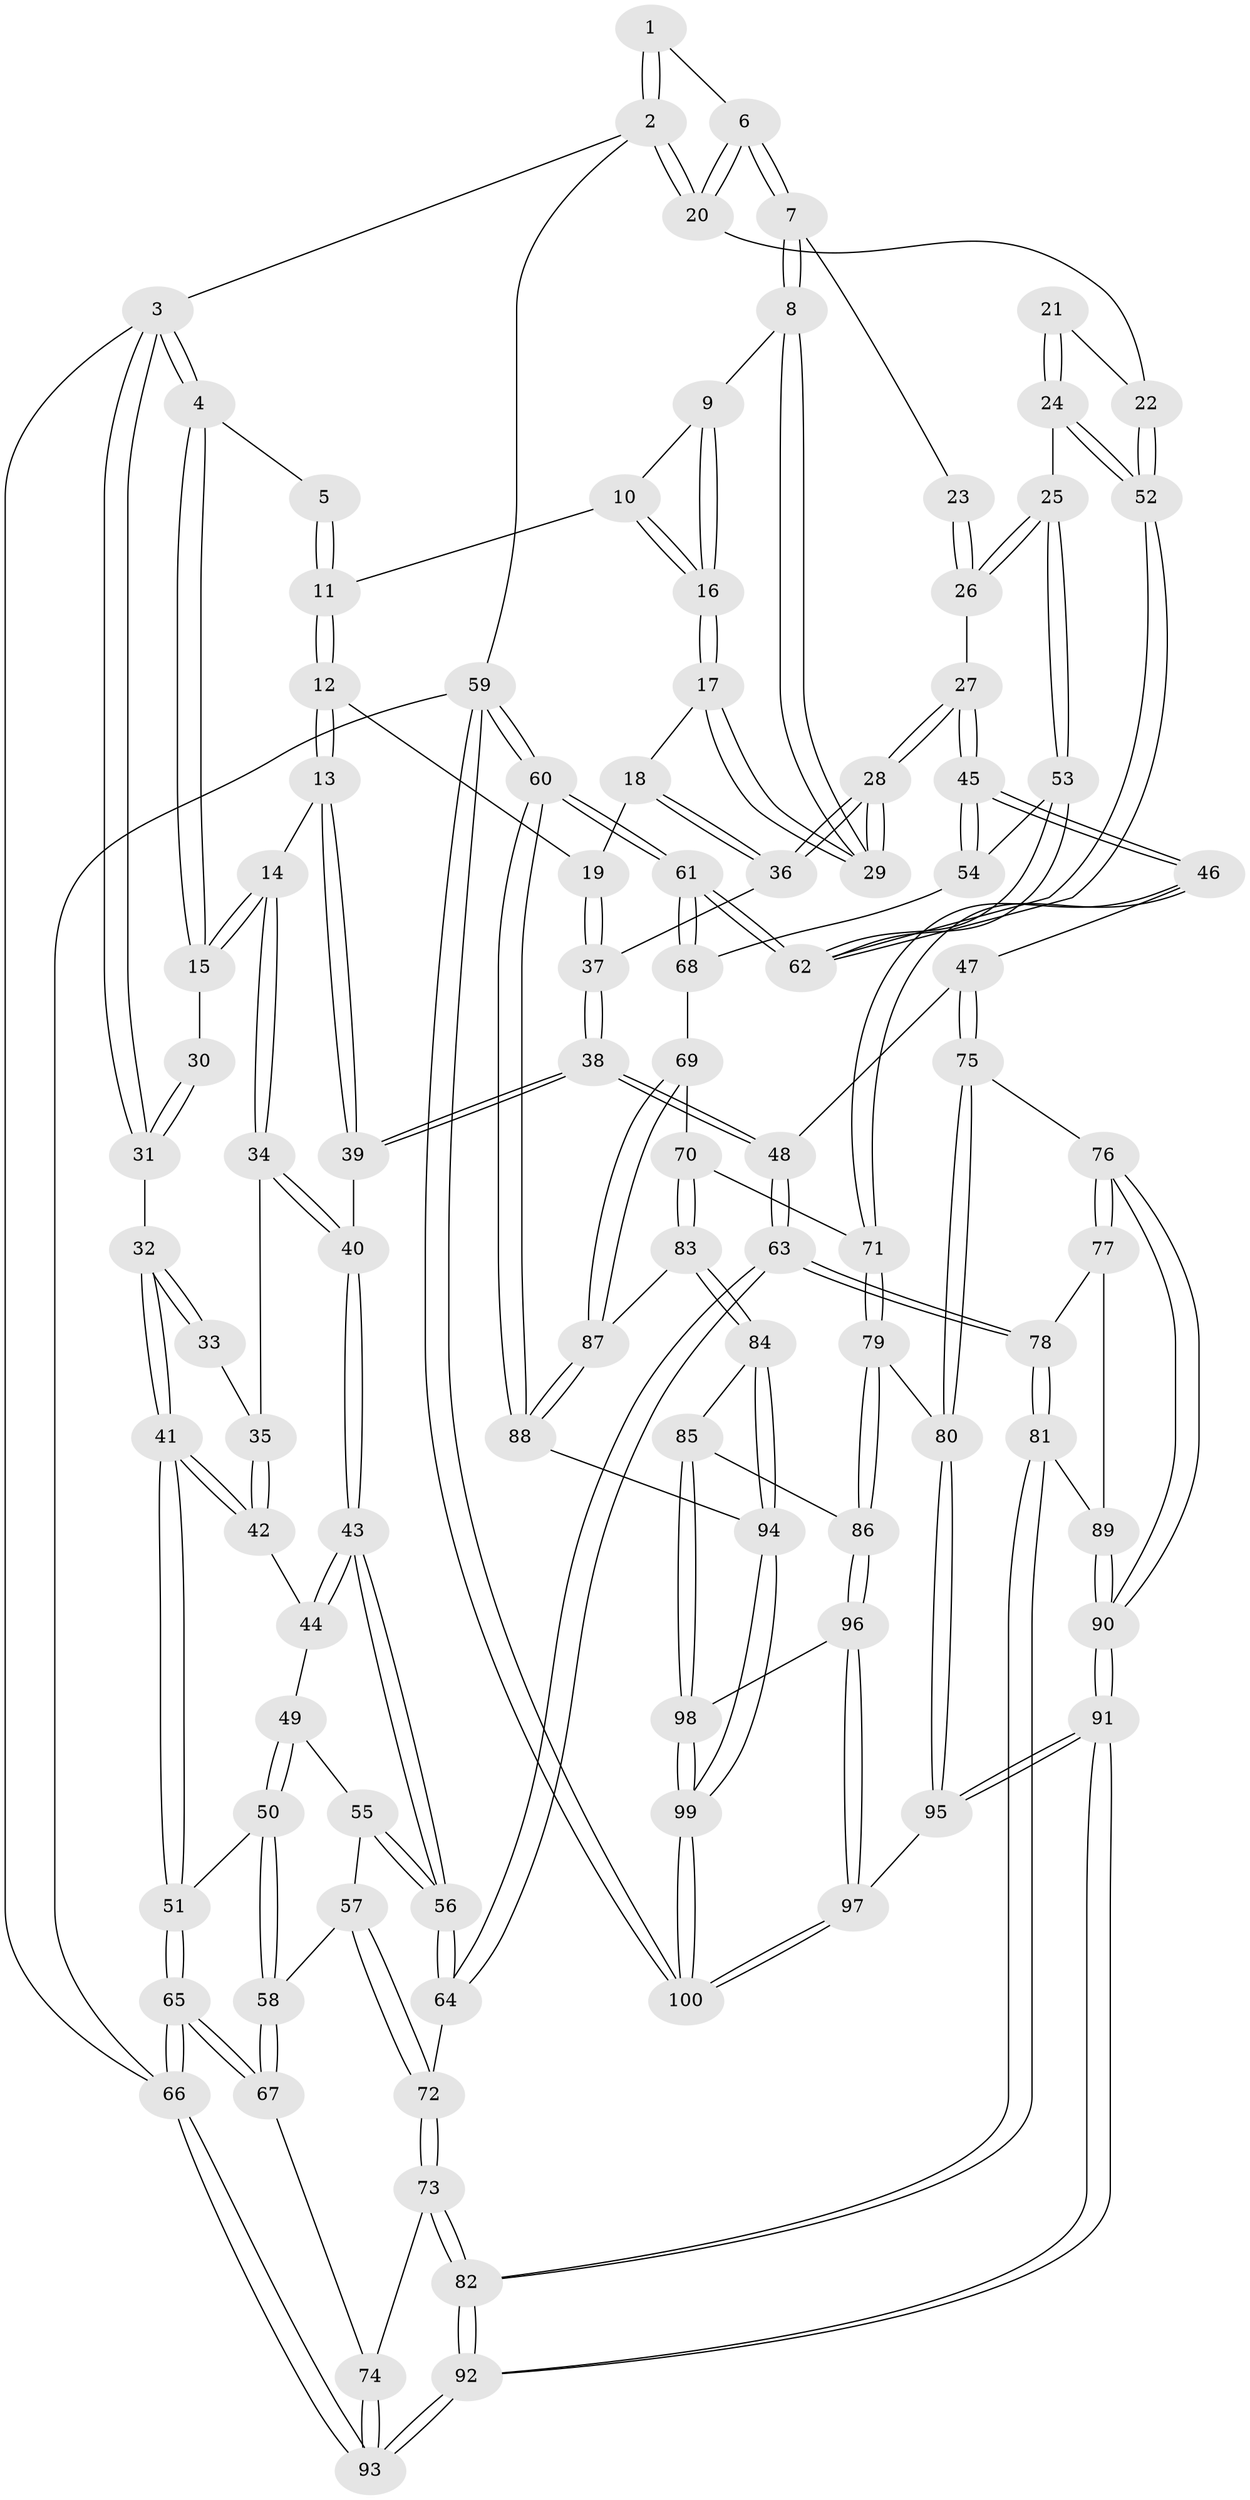 // coarse degree distribution, {5: 0.32, 4: 0.22, 3: 0.22, 2: 0.04, 7: 0.04, 6: 0.1, 8: 0.02, 10: 0.02, 9: 0.02}
// Generated by graph-tools (version 1.1) at 2025/05/03/04/25 22:05:46]
// undirected, 100 vertices, 247 edges
graph export_dot {
graph [start="1"]
  node [color=gray90,style=filled];
  1 [pos="+0.7295771308240464+0"];
  2 [pos="+1+0"];
  3 [pos="+0+0"];
  4 [pos="+0.2813842527832633+0"];
  5 [pos="+0.6881652805033447+0"];
  6 [pos="+0.822735837087828+0.08625086991135247"];
  7 [pos="+0.8211762425505568+0.09750320938106267"];
  8 [pos="+0.8207458718034617+0.09786578078668431"];
  9 [pos="+0.7974698392041565+0.10557548177583366"];
  10 [pos="+0.7022333873338413+0.04217210577728939"];
  11 [pos="+0.6445800660350224+0"];
  12 [pos="+0.5882031454277045+0.09878055745624245"];
  13 [pos="+0.4290905221619148+0.13214069607944884"];
  14 [pos="+0.3376290919567785+0.08529242493046228"];
  15 [pos="+0.30619812294144655+0.0170223095841319"];
  16 [pos="+0.7365965502454667+0.150442242626423"];
  17 [pos="+0.7350592881548111+0.15215200911322985"];
  18 [pos="+0.7103686740998311+0.16005558315517301"];
  19 [pos="+0.6173584212576695+0.13480400223258418"];
  20 [pos="+1+0"];
  21 [pos="+0.9021494212034744+0.11729648120348457"];
  22 [pos="+1+0"];
  23 [pos="+0.8791817348489107+0.12189599190789716"];
  24 [pos="+1+0.2936597242295039"];
  25 [pos="+0.9732445042716897+0.3071995200834508"];
  26 [pos="+0.9089138234150237+0.30556837631562717"];
  27 [pos="+0.8520191548919507+0.31651470557629835"];
  28 [pos="+0.8480685687887473+0.313822874585029"];
  29 [pos="+0.8324676921025834+0.2747960339624417"];
  30 [pos="+0.11121993318091436+0.11455582164090168"];
  31 [pos="+0+0"];
  32 [pos="+0+0.25843519714211766"];
  33 [pos="+0.11041223457876041+0.11738948525098243"];
  34 [pos="+0.2517282490479575+0.2593199258038478"];
  35 [pos="+0.09184161598066505+0.26243540008168764"];
  36 [pos="+0.7061026083254607+0.29066108669239604"];
  37 [pos="+0.6148324090163606+0.3168996366517395"];
  38 [pos="+0.5408066970326697+0.3900658056658517"];
  39 [pos="+0.5018186017026374+0.33804292419372545"];
  40 [pos="+0.26651817472029393+0.30090591645528997"];
  41 [pos="+0+0.2951263376366252"];
  42 [pos="+0.03670498752611155+0.2950868117571167"];
  43 [pos="+0.26280750824843424+0.42672780146278005"];
  44 [pos="+0.09258795489103834+0.3740968681820439"];
  45 [pos="+0.7839994799578885+0.4867150586228555"];
  46 [pos="+0.7562049092676226+0.5053262705117374"];
  47 [pos="+0.5912490967326178+0.4862363346187038"];
  48 [pos="+0.5385588517916478+0.44318367669667136"];
  49 [pos="+0.09362947538731517+0.4174840113582716"];
  50 [pos="+0.06445991376558165+0.46693162901048907"];
  51 [pos="+0+0.31603722955535934"];
  52 [pos="+1+0.27243384195463144"];
  53 [pos="+0.9353415524737808+0.48887463395813824"];
  54 [pos="+0.8993330447633554+0.5240080542770045"];
  55 [pos="+0.10176986175032167+0.4272435377821546"];
  56 [pos="+0.2864624513459293+0.4982181399802375"];
  57 [pos="+0.1589002886620474+0.5391577133581761"];
  58 [pos="+0.06898894284460914+0.5517991465915042"];
  59 [pos="+1+1"];
  60 [pos="+1+0.7653168026412288"];
  61 [pos="+1+0.6006343798014478"];
  62 [pos="+1+0.4932387582173623"];
  63 [pos="+0.371002246006199+0.5289671363173261"];
  64 [pos="+0.2934456346028822+0.5160731216670057"];
  65 [pos="+0+0.5882585272025376"];
  66 [pos="+0+1"];
  67 [pos="+0+0.6048502621194177"];
  68 [pos="+0.9114004919725559+0.5417841955522229"];
  69 [pos="+0.9155082004558522+0.6514879742407773"];
  70 [pos="+0.8094729272010155+0.6316565442869299"];
  71 [pos="+0.7780431372118941+0.6142819385223641"];
  72 [pos="+0.2540104782189632+0.5450627199882518"];
  73 [pos="+0.20667432275913902+0.6864332348720852"];
  74 [pos="+0.09574102476180847+0.717307307769175"];
  75 [pos="+0.6027191816156954+0.7400558882038573"];
  76 [pos="+0.5246945836153363+0.7400055131792969"];
  77 [pos="+0.45600666640967147+0.6900229937360558"];
  78 [pos="+0.39443519383407777+0.6125592737133707"];
  79 [pos="+0.6763721717008048+0.7698417537066193"];
  80 [pos="+0.618173576178529+0.7528966492725572"];
  81 [pos="+0.3398478483297229+0.7287034398469814"];
  82 [pos="+0.24931207184829204+0.7522954123098199"];
  83 [pos="+0.8438766725021632+0.7769920796605836"];
  84 [pos="+0.8091736548559342+0.8121251177403052"];
  85 [pos="+0.7176525405219533+0.8050106438964928"];
  86 [pos="+0.67776877428103+0.7712005418582709"];
  87 [pos="+0.9630119336924733+0.7052830364212703"];
  88 [pos="+1+0.765487725248422"];
  89 [pos="+0.375805884485417+0.7673443544745034"];
  90 [pos="+0.40126404874678495+0.8589037181664724"];
  91 [pos="+0.2802122081003379+1"];
  92 [pos="+0.2577272265023431+1"];
  93 [pos="+0+1"];
  94 [pos="+0.9021382464770261+0.9310839800997888"];
  95 [pos="+0.4149105360649017+1"];
  96 [pos="+0.5668059956208826+1"];
  97 [pos="+0.42120861799951126+1"];
  98 [pos="+0.7079531409806041+0.905323665655275"];
  99 [pos="+0.8372870066340652+1"];
  100 [pos="+0.8287613648681655+1"];
  1 -- 2;
  1 -- 2;
  1 -- 6;
  2 -- 3;
  2 -- 20;
  2 -- 20;
  2 -- 59;
  3 -- 4;
  3 -- 4;
  3 -- 31;
  3 -- 31;
  3 -- 66;
  4 -- 5;
  4 -- 15;
  4 -- 15;
  5 -- 11;
  5 -- 11;
  6 -- 7;
  6 -- 7;
  6 -- 20;
  6 -- 20;
  7 -- 8;
  7 -- 8;
  7 -- 23;
  8 -- 9;
  8 -- 29;
  8 -- 29;
  9 -- 10;
  9 -- 16;
  9 -- 16;
  10 -- 11;
  10 -- 16;
  10 -- 16;
  11 -- 12;
  11 -- 12;
  12 -- 13;
  12 -- 13;
  12 -- 19;
  13 -- 14;
  13 -- 39;
  13 -- 39;
  14 -- 15;
  14 -- 15;
  14 -- 34;
  14 -- 34;
  15 -- 30;
  16 -- 17;
  16 -- 17;
  17 -- 18;
  17 -- 29;
  17 -- 29;
  18 -- 19;
  18 -- 36;
  18 -- 36;
  19 -- 37;
  19 -- 37;
  20 -- 22;
  21 -- 22;
  21 -- 24;
  21 -- 24;
  22 -- 52;
  22 -- 52;
  23 -- 26;
  23 -- 26;
  24 -- 25;
  24 -- 52;
  24 -- 52;
  25 -- 26;
  25 -- 26;
  25 -- 53;
  25 -- 53;
  26 -- 27;
  27 -- 28;
  27 -- 28;
  27 -- 45;
  27 -- 45;
  28 -- 29;
  28 -- 29;
  28 -- 36;
  28 -- 36;
  30 -- 31;
  30 -- 31;
  31 -- 32;
  32 -- 33;
  32 -- 33;
  32 -- 41;
  32 -- 41;
  33 -- 35;
  34 -- 35;
  34 -- 40;
  34 -- 40;
  35 -- 42;
  35 -- 42;
  36 -- 37;
  37 -- 38;
  37 -- 38;
  38 -- 39;
  38 -- 39;
  38 -- 48;
  38 -- 48;
  39 -- 40;
  40 -- 43;
  40 -- 43;
  41 -- 42;
  41 -- 42;
  41 -- 51;
  41 -- 51;
  42 -- 44;
  43 -- 44;
  43 -- 44;
  43 -- 56;
  43 -- 56;
  44 -- 49;
  45 -- 46;
  45 -- 46;
  45 -- 54;
  45 -- 54;
  46 -- 47;
  46 -- 71;
  46 -- 71;
  47 -- 48;
  47 -- 75;
  47 -- 75;
  48 -- 63;
  48 -- 63;
  49 -- 50;
  49 -- 50;
  49 -- 55;
  50 -- 51;
  50 -- 58;
  50 -- 58;
  51 -- 65;
  51 -- 65;
  52 -- 62;
  52 -- 62;
  53 -- 54;
  53 -- 62;
  53 -- 62;
  54 -- 68;
  55 -- 56;
  55 -- 56;
  55 -- 57;
  56 -- 64;
  56 -- 64;
  57 -- 58;
  57 -- 72;
  57 -- 72;
  58 -- 67;
  58 -- 67;
  59 -- 60;
  59 -- 60;
  59 -- 100;
  59 -- 100;
  59 -- 66;
  60 -- 61;
  60 -- 61;
  60 -- 88;
  60 -- 88;
  61 -- 62;
  61 -- 62;
  61 -- 68;
  61 -- 68;
  63 -- 64;
  63 -- 64;
  63 -- 78;
  63 -- 78;
  64 -- 72;
  65 -- 66;
  65 -- 66;
  65 -- 67;
  65 -- 67;
  66 -- 93;
  66 -- 93;
  67 -- 74;
  68 -- 69;
  69 -- 70;
  69 -- 87;
  69 -- 87;
  70 -- 71;
  70 -- 83;
  70 -- 83;
  71 -- 79;
  71 -- 79;
  72 -- 73;
  72 -- 73;
  73 -- 74;
  73 -- 82;
  73 -- 82;
  74 -- 93;
  74 -- 93;
  75 -- 76;
  75 -- 80;
  75 -- 80;
  76 -- 77;
  76 -- 77;
  76 -- 90;
  76 -- 90;
  77 -- 78;
  77 -- 89;
  78 -- 81;
  78 -- 81;
  79 -- 80;
  79 -- 86;
  79 -- 86;
  80 -- 95;
  80 -- 95;
  81 -- 82;
  81 -- 82;
  81 -- 89;
  82 -- 92;
  82 -- 92;
  83 -- 84;
  83 -- 84;
  83 -- 87;
  84 -- 85;
  84 -- 94;
  84 -- 94;
  85 -- 86;
  85 -- 98;
  85 -- 98;
  86 -- 96;
  86 -- 96;
  87 -- 88;
  87 -- 88;
  88 -- 94;
  89 -- 90;
  89 -- 90;
  90 -- 91;
  90 -- 91;
  91 -- 92;
  91 -- 92;
  91 -- 95;
  91 -- 95;
  92 -- 93;
  92 -- 93;
  94 -- 99;
  94 -- 99;
  95 -- 97;
  96 -- 97;
  96 -- 97;
  96 -- 98;
  97 -- 100;
  97 -- 100;
  98 -- 99;
  98 -- 99;
  99 -- 100;
  99 -- 100;
}
